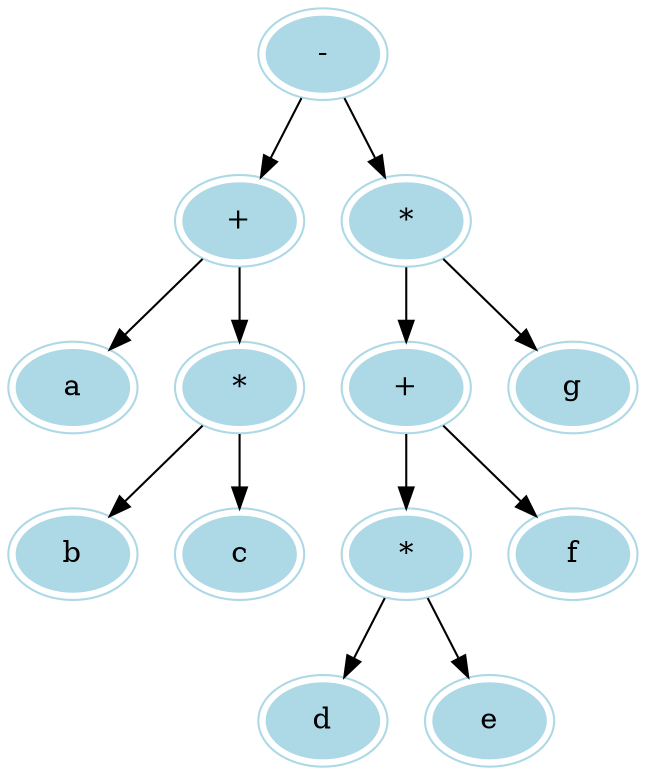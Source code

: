 digraph G {
	m[color = lightblue, peripheries=2, style = filled, label="-"]
	e[color = lightblue, peripheries=2, style = filled, label="+"]
	a[color = lightblue, peripheries=2, style = filled, label="a"]
	d[color = lightblue, peripheries=2, style = filled, label="*"]
	b[color = lightblue, peripheries=2, style = filled, label="b"]
	c[color = lightblue, peripheries=2, style = filled, label="c"]
	l[color = lightblue, peripheries=2, style = filled, label="*"]
	j[color = lightblue, peripheries=2, style = filled, label="+"]
	h[color = lightblue, peripheries=2, style = filled, label="*"]
	f[color = lightblue, peripheries=2, style = filled, label="d"]
	g[color = lightblue, peripheries=2, style = filled, label="e"]
	i[color = lightblue, peripheries=2, style = filled, label="f"]
	k[color = lightblue, peripheries=2, style = filled, label="g"]

	m -> e
	m -> l
	e -> a
	e -> d
	d -> b
	d -> c
	l -> j
	l -> k
	j -> h
	j -> i
	h -> f
	h -> g
}